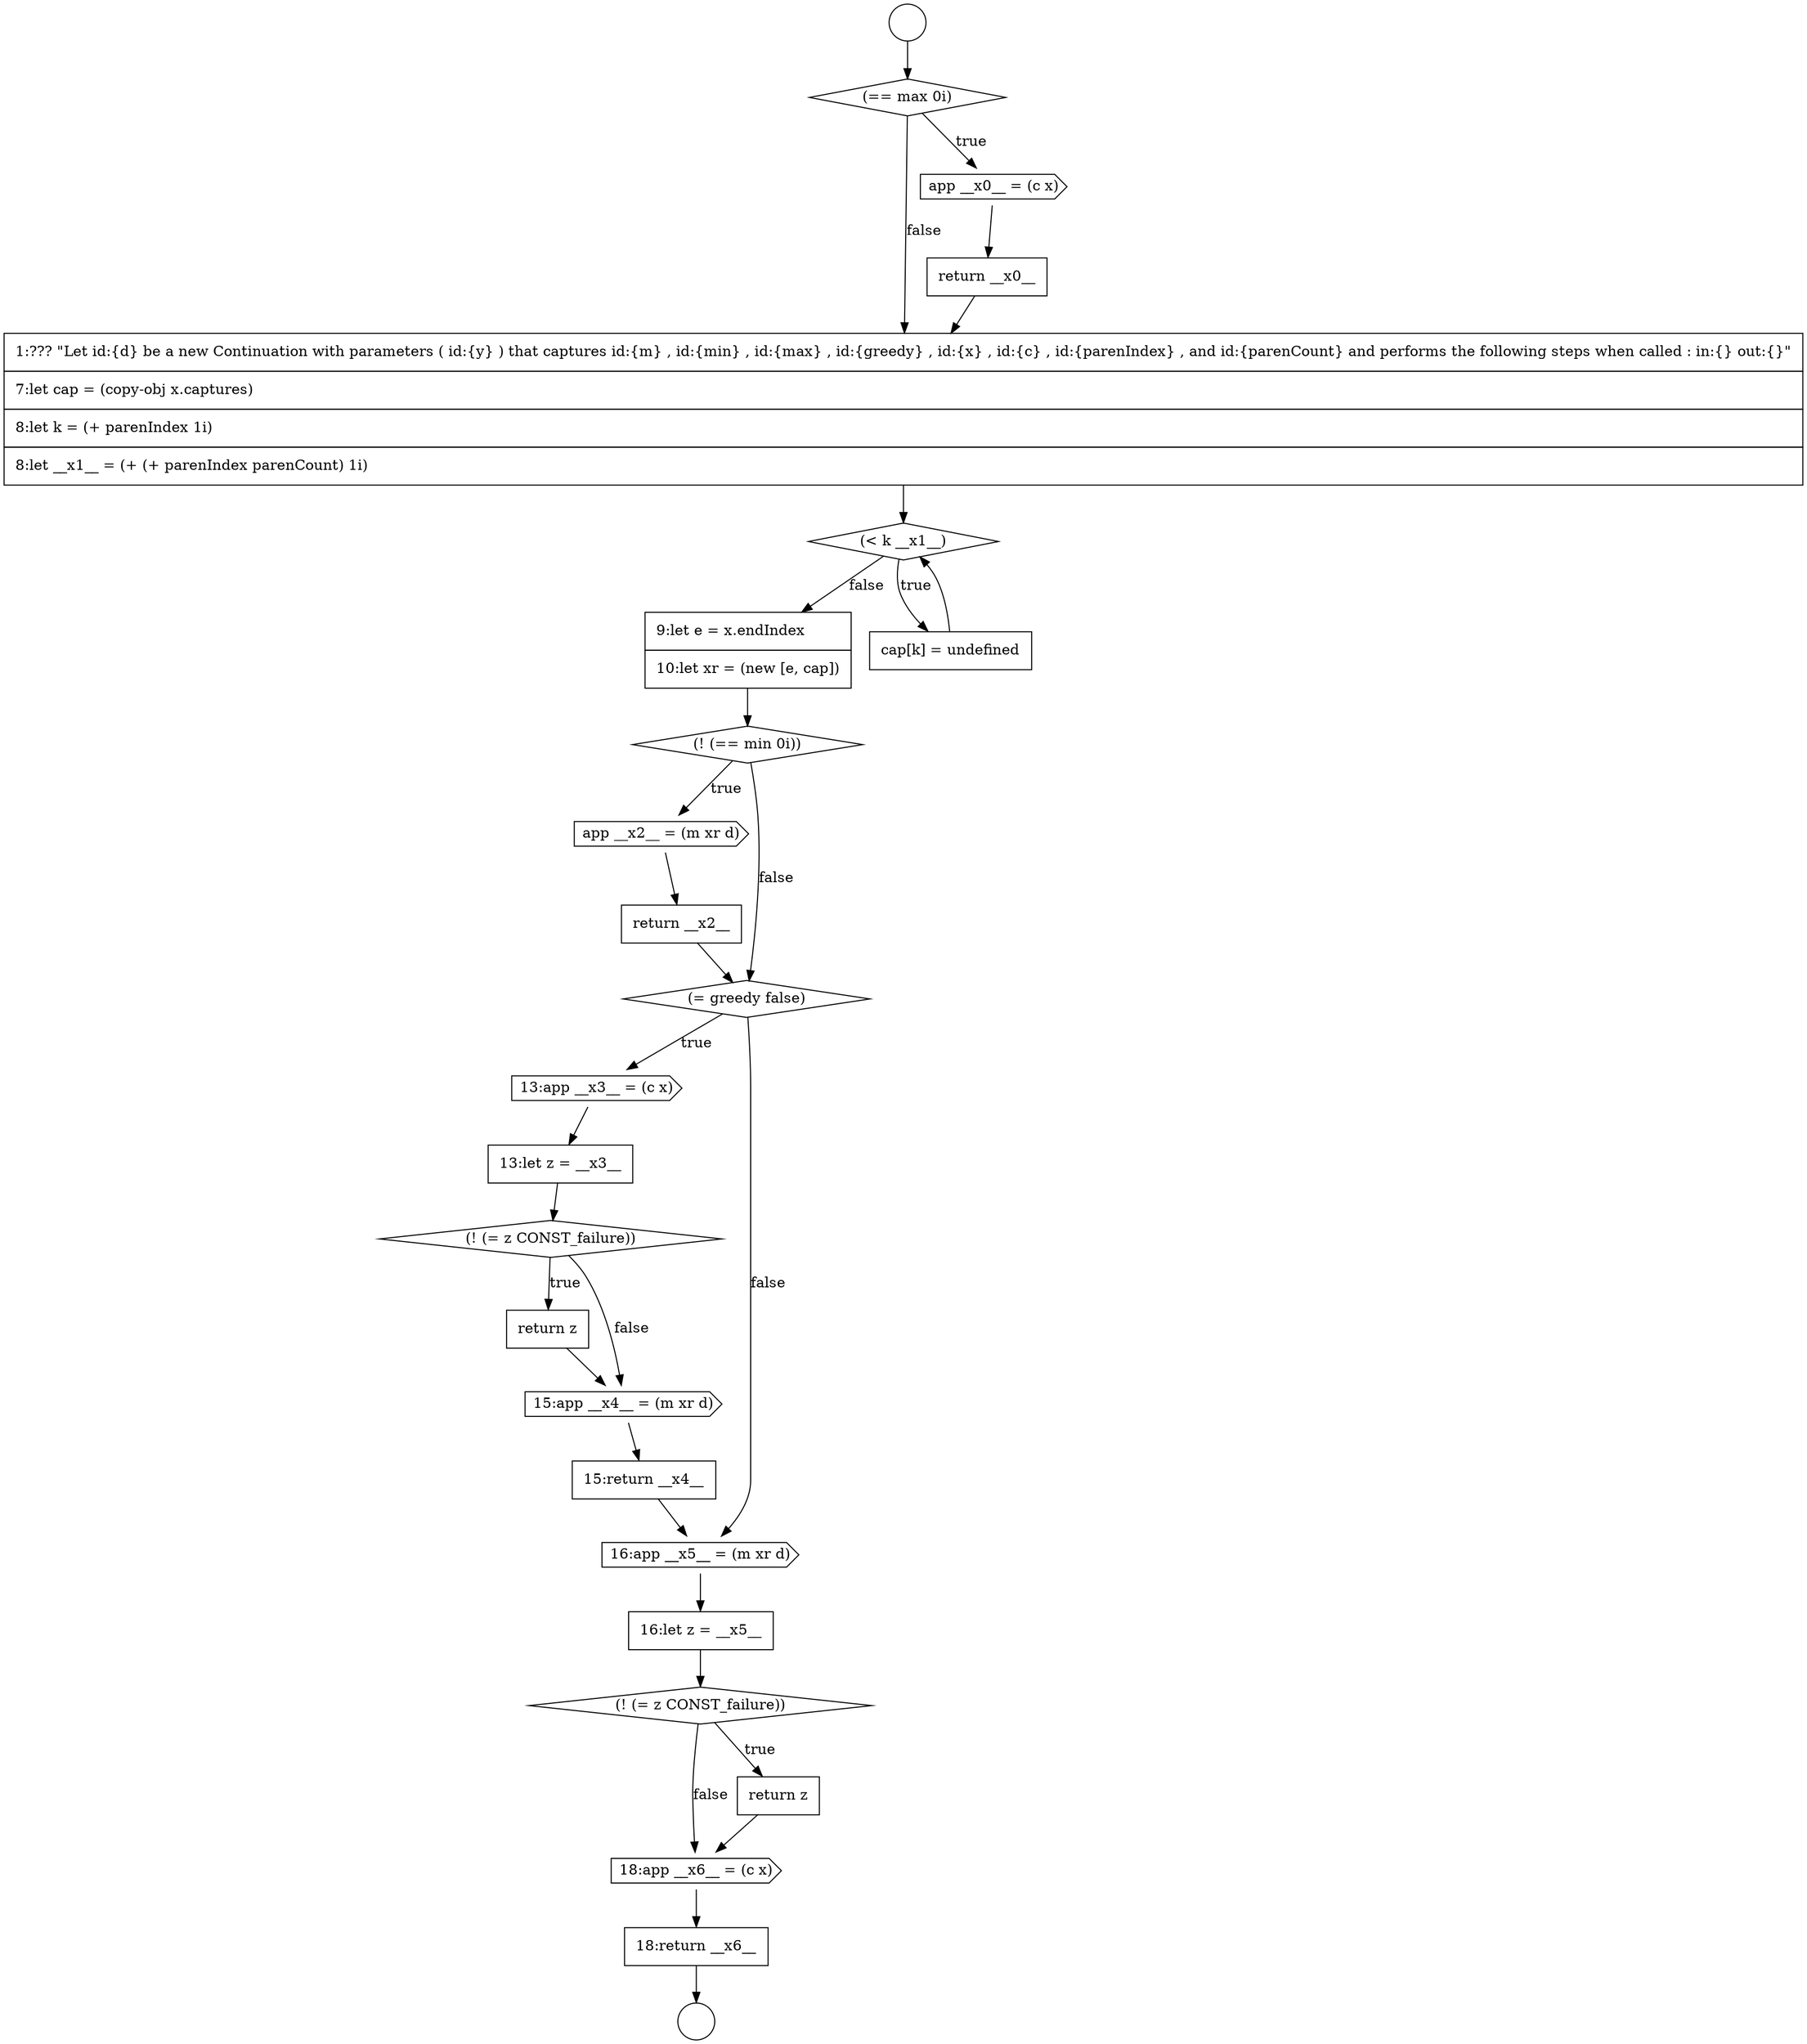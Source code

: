 digraph {
  node14684 [shape=cds, label=<<font color="black">18:app __x6__ = (c x)</font>> color="black" fillcolor="white" style=filled]
  node14662 [shape=circle label=" " color="black" fillcolor="white" style=filled]
  node14665 [shape=none, margin=0, label=<<font color="black">
    <table border="0" cellborder="1" cellspacing="0" cellpadding="10">
      <tr><td align="left">return __x0__</td></tr>
    </table>
  </font>> color="black" fillcolor="white" style=filled]
  node14677 [shape=none, margin=0, label=<<font color="black">
    <table border="0" cellborder="1" cellspacing="0" cellpadding="10">
      <tr><td align="left">return z</td></tr>
    </table>
  </font>> color="black" fillcolor="white" style=filled]
  node14669 [shape=none, margin=0, label=<<font color="black">
    <table border="0" cellborder="1" cellspacing="0" cellpadding="10">
      <tr><td align="left">9:let e = x.endIndex</td></tr>
      <tr><td align="left">10:let xr = (new [e, cap])</td></tr>
    </table>
  </font>> color="black" fillcolor="white" style=filled]
  node14661 [shape=circle label=" " color="black" fillcolor="white" style=filled]
  node14666 [shape=none, margin=0, label=<<font color="black">
    <table border="0" cellborder="1" cellspacing="0" cellpadding="10">
      <tr><td align="left">1:??? &quot;Let id:{d} be a new Continuation with parameters ( id:{y} ) that captures id:{m} , id:{min} , id:{max} , id:{greedy} , id:{x} , id:{c} , id:{parenIndex} , and id:{parenCount} and performs the following steps when called : in:{} out:{}&quot;</td></tr>
      <tr><td align="left">7:let cap = (copy-obj x.captures)</td></tr>
      <tr><td align="left">8:let k = (+ parenIndex 1i)</td></tr>
      <tr><td align="left">8:let __x1__ = (+ (+ parenIndex parenCount) 1i)</td></tr>
    </table>
  </font>> color="black" fillcolor="white" style=filled]
  node14676 [shape=diamond, label=<<font color="black">(! (= z CONST_failure))</font>> color="black" fillcolor="white" style=filled]
  node14670 [shape=diamond, label=<<font color="black">(! (== min 0i))</font>> color="black" fillcolor="white" style=filled]
  node14667 [shape=diamond, label=<<font color="black">(&lt; k __x1__)</font>> color="black" fillcolor="white" style=filled]
  node14682 [shape=diamond, label=<<font color="black">(! (= z CONST_failure))</font>> color="black" fillcolor="white" style=filled]
  node14675 [shape=none, margin=0, label=<<font color="black">
    <table border="0" cellborder="1" cellspacing="0" cellpadding="10">
      <tr><td align="left">13:let z = __x3__</td></tr>
    </table>
  </font>> color="black" fillcolor="white" style=filled]
  node14671 [shape=cds, label=<<font color="black">app __x2__ = (m xr d)</font>> color="black" fillcolor="white" style=filled]
  node14668 [shape=none, margin=0, label=<<font color="black">
    <table border="0" cellborder="1" cellspacing="0" cellpadding="10">
      <tr><td align="left">cap[k] = undefined</td></tr>
    </table>
  </font>> color="black" fillcolor="white" style=filled]
  node14663 [shape=diamond, label=<<font color="black">(== max 0i)</font>> color="black" fillcolor="white" style=filled]
  node14685 [shape=none, margin=0, label=<<font color="black">
    <table border="0" cellborder="1" cellspacing="0" cellpadding="10">
      <tr><td align="left">18:return __x6__</td></tr>
    </table>
  </font>> color="black" fillcolor="white" style=filled]
  node14672 [shape=none, margin=0, label=<<font color="black">
    <table border="0" cellborder="1" cellspacing="0" cellpadding="10">
      <tr><td align="left">return __x2__</td></tr>
    </table>
  </font>> color="black" fillcolor="white" style=filled]
  node14674 [shape=cds, label=<<font color="black">13:app __x3__ = (c x)</font>> color="black" fillcolor="white" style=filled]
  node14680 [shape=cds, label=<<font color="black">16:app __x5__ = (m xr d)</font>> color="black" fillcolor="white" style=filled]
  node14681 [shape=none, margin=0, label=<<font color="black">
    <table border="0" cellborder="1" cellspacing="0" cellpadding="10">
      <tr><td align="left">16:let z = __x5__</td></tr>
    </table>
  </font>> color="black" fillcolor="white" style=filled]
  node14679 [shape=none, margin=0, label=<<font color="black">
    <table border="0" cellborder="1" cellspacing="0" cellpadding="10">
      <tr><td align="left">15:return __x4__</td></tr>
    </table>
  </font>> color="black" fillcolor="white" style=filled]
  node14664 [shape=cds, label=<<font color="black">app __x0__ = (c x)</font>> color="black" fillcolor="white" style=filled]
  node14678 [shape=cds, label=<<font color="black">15:app __x4__ = (m xr d)</font>> color="black" fillcolor="white" style=filled]
  node14683 [shape=none, margin=0, label=<<font color="black">
    <table border="0" cellborder="1" cellspacing="0" cellpadding="10">
      <tr><td align="left">return z</td></tr>
    </table>
  </font>> color="black" fillcolor="white" style=filled]
  node14673 [shape=diamond, label=<<font color="black">(= greedy false)</font>> color="black" fillcolor="white" style=filled]
  node14664 -> node14665 [ color="black"]
  node14682 -> node14683 [label=<<font color="black">true</font>> color="black"]
  node14682 -> node14684 [label=<<font color="black">false</font>> color="black"]
  node14685 -> node14662 [ color="black"]
  node14661 -> node14663 [ color="black"]
  node14678 -> node14679 [ color="black"]
  node14671 -> node14672 [ color="black"]
  node14663 -> node14664 [label=<<font color="black">true</font>> color="black"]
  node14663 -> node14666 [label=<<font color="black">false</font>> color="black"]
  node14665 -> node14666 [ color="black"]
  node14668 -> node14667 [ color="black"]
  node14667 -> node14668 [label=<<font color="black">true</font>> color="black"]
  node14667 -> node14669 [label=<<font color="black">false</font>> color="black"]
  node14669 -> node14670 [ color="black"]
  node14675 -> node14676 [ color="black"]
  node14670 -> node14671 [label=<<font color="black">true</font>> color="black"]
  node14670 -> node14673 [label=<<font color="black">false</font>> color="black"]
  node14666 -> node14667 [ color="black"]
  node14673 -> node14674 [label=<<font color="black">true</font>> color="black"]
  node14673 -> node14680 [label=<<font color="black">false</font>> color="black"]
  node14672 -> node14673 [ color="black"]
  node14676 -> node14677 [label=<<font color="black">true</font>> color="black"]
  node14676 -> node14678 [label=<<font color="black">false</font>> color="black"]
  node14681 -> node14682 [ color="black"]
  node14679 -> node14680 [ color="black"]
  node14674 -> node14675 [ color="black"]
  node14683 -> node14684 [ color="black"]
  node14680 -> node14681 [ color="black"]
  node14684 -> node14685 [ color="black"]
  node14677 -> node14678 [ color="black"]
}
